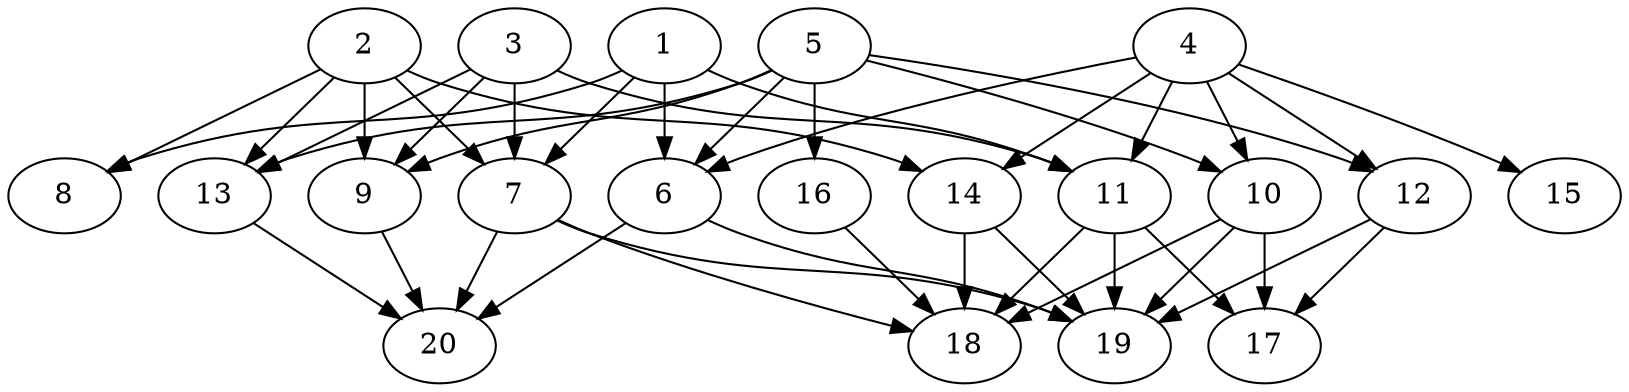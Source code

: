 // DAG automatically generated by daggen at Wed Jul 24 21:27:05 2019
// ./daggen --dot -n 20 --ccr 0.5 --fat 0.7 --regular 0.5 --density 0.5 --mindata 5242880 --maxdata 52428800 
digraph G {
  1 [size="15392768", alpha="0.15", expect_size="7696384"] 
  1 -> 6 [size ="7696384"]
  1 -> 7 [size ="7696384"]
  1 -> 8 [size ="7696384"]
  1 -> 11 [size ="7696384"]
  2 [size="55926784", alpha="0.06", expect_size="27963392"] 
  2 -> 7 [size ="27963392"]
  2 -> 8 [size ="27963392"]
  2 -> 9 [size ="27963392"]
  2 -> 13 [size ="27963392"]
  2 -> 14 [size ="27963392"]
  3 [size="55427072", alpha="0.17", expect_size="27713536"] 
  3 -> 7 [size ="27713536"]
  3 -> 9 [size ="27713536"]
  3 -> 11 [size ="27713536"]
  3 -> 13 [size ="27713536"]
  4 [size="78284800", alpha="0.20", expect_size="39142400"] 
  4 -> 6 [size ="39142400"]
  4 -> 10 [size ="39142400"]
  4 -> 11 [size ="39142400"]
  4 -> 12 [size ="39142400"]
  4 -> 14 [size ="39142400"]
  4 -> 15 [size ="39142400"]
  5 [size="57851904", alpha="0.19", expect_size="28925952"] 
  5 -> 6 [size ="28925952"]
  5 -> 9 [size ="28925952"]
  5 -> 10 [size ="28925952"]
  5 -> 12 [size ="28925952"]
  5 -> 13 [size ="28925952"]
  5 -> 16 [size ="28925952"]
  6 [size="26368000", alpha="0.15", expect_size="13184000"] 
  6 -> 19 [size ="13184000"]
  6 -> 20 [size ="13184000"]
  7 [size="53028864", alpha="0.07", expect_size="26514432"] 
  7 -> 18 [size ="26514432"]
  7 -> 19 [size ="26514432"]
  7 -> 20 [size ="26514432"]
  8 [size="86994944", alpha="0.01", expect_size="43497472"] 
  9 [size="78659584", alpha="0.14", expect_size="39329792"] 
  9 -> 20 [size ="39329792"]
  10 [size="95012864", alpha="0.14", expect_size="47506432"] 
  10 -> 17 [size ="47506432"]
  10 -> 18 [size ="47506432"]
  10 -> 19 [size ="47506432"]
  11 [size="78260224", alpha="0.14", expect_size="39130112"] 
  11 -> 17 [size ="39130112"]
  11 -> 18 [size ="39130112"]
  11 -> 19 [size ="39130112"]
  12 [size="55668736", alpha="0.13", expect_size="27834368"] 
  12 -> 17 [size ="27834368"]
  12 -> 19 [size ="27834368"]
  13 [size="83007488", alpha="0.07", expect_size="41503744"] 
  13 -> 20 [size ="41503744"]
  14 [size="70328320", alpha="0.06", expect_size="35164160"] 
  14 -> 18 [size ="35164160"]
  14 -> 19 [size ="35164160"]
  15 [size="70242304", alpha="0.20", expect_size="35121152"] 
  16 [size="66732032", alpha="0.14", expect_size="33366016"] 
  16 -> 18 [size ="33366016"]
  17 [size="43950080", alpha="0.05", expect_size="21975040"] 
  18 [size="78907392", alpha="0.15", expect_size="39453696"] 
  19 [size="81930240", alpha="0.09", expect_size="40965120"] 
  20 [size="55576576", alpha="0.07", expect_size="27788288"] 
}
